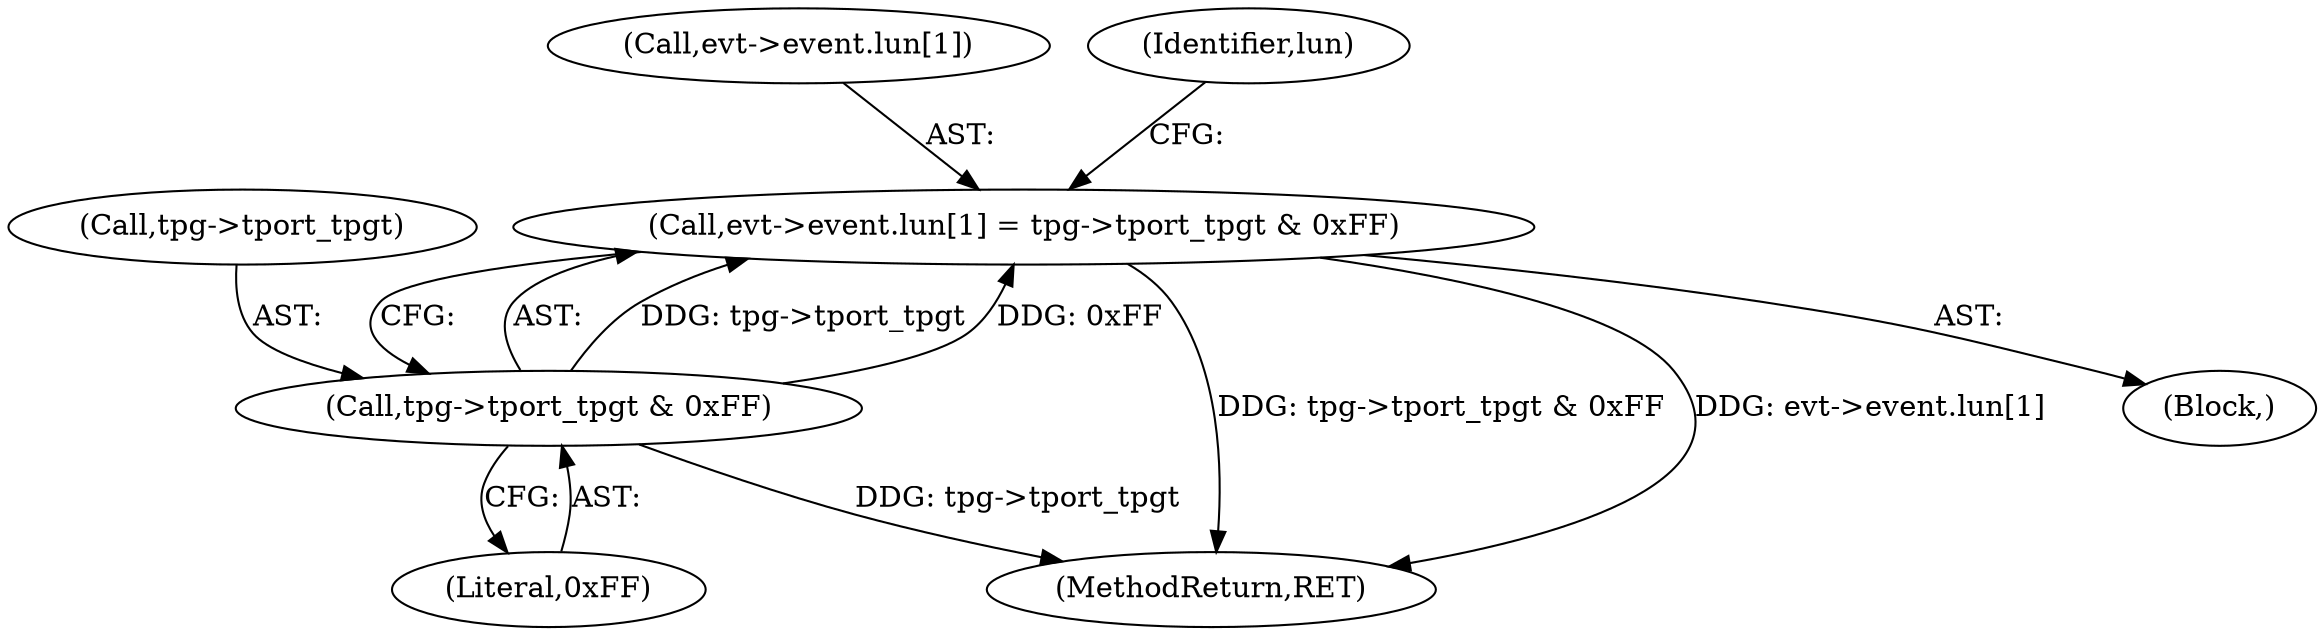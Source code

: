 digraph "0_linux_59c816c1f24df0204e01851431d3bab3eb76719c_0@array" {
"1000134" [label="(Call,evt->event.lun[1] = tpg->tport_tpgt & 0xFF)"];
"1000142" [label="(Call,tpg->tport_tpgt & 0xFF)"];
"1000135" [label="(Call,evt->event.lun[1])"];
"1000150" [label="(Identifier,lun)"];
"1000146" [label="(Literal,0xFF)"];
"1000142" [label="(Call,tpg->tport_tpgt & 0xFF)"];
"1000199" [label="(MethodReturn,RET)"];
"1000134" [label="(Call,evt->event.lun[1] = tpg->tport_tpgt & 0xFF)"];
"1000143" [label="(Call,tpg->tport_tpgt)"];
"1000124" [label="(Block,)"];
"1000134" -> "1000124"  [label="AST: "];
"1000134" -> "1000142"  [label="CFG: "];
"1000135" -> "1000134"  [label="AST: "];
"1000142" -> "1000134"  [label="AST: "];
"1000150" -> "1000134"  [label="CFG: "];
"1000134" -> "1000199"  [label="DDG: tpg->tport_tpgt & 0xFF"];
"1000134" -> "1000199"  [label="DDG: evt->event.lun[1]"];
"1000142" -> "1000134"  [label="DDG: tpg->tport_tpgt"];
"1000142" -> "1000134"  [label="DDG: 0xFF"];
"1000142" -> "1000146"  [label="CFG: "];
"1000143" -> "1000142"  [label="AST: "];
"1000146" -> "1000142"  [label="AST: "];
"1000142" -> "1000199"  [label="DDG: tpg->tport_tpgt"];
}
